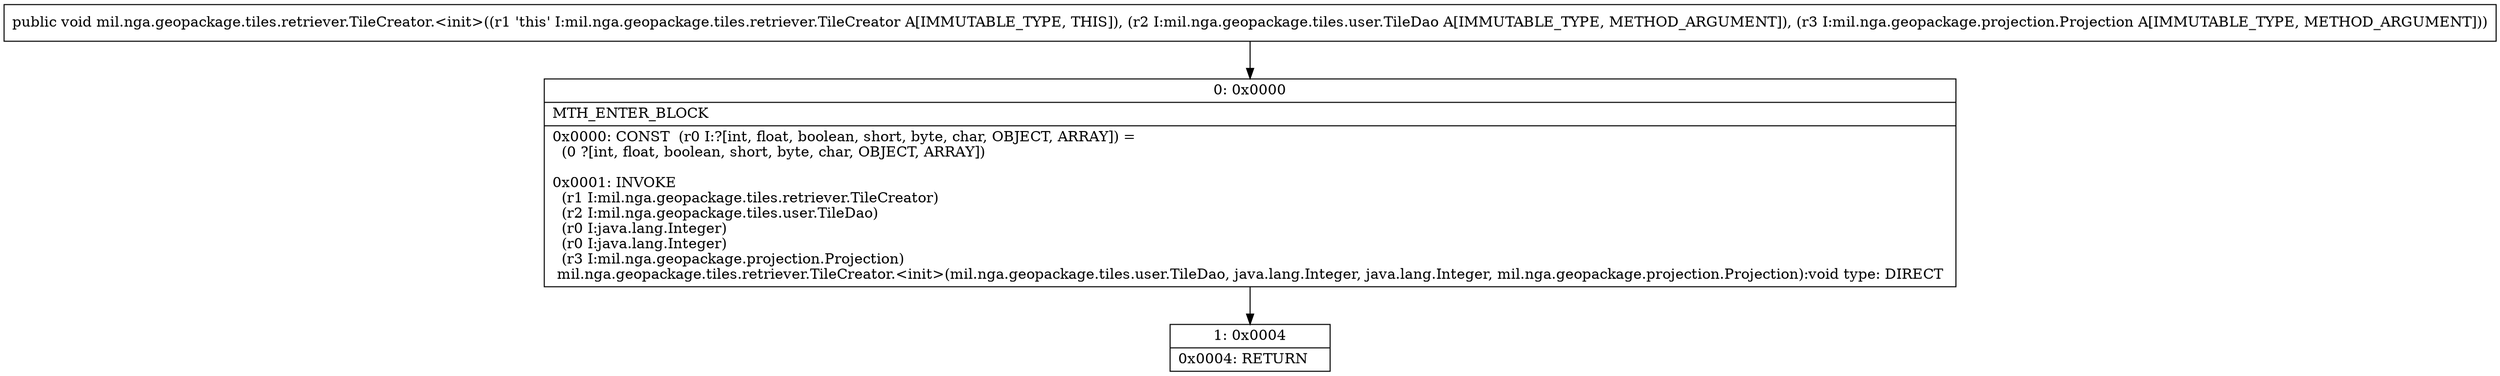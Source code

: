 digraph "CFG formil.nga.geopackage.tiles.retriever.TileCreator.\<init\>(Lmil\/nga\/geopackage\/tiles\/user\/TileDao;Lmil\/nga\/geopackage\/projection\/Projection;)V" {
Node_0 [shape=record,label="{0\:\ 0x0000|MTH_ENTER_BLOCK\l|0x0000: CONST  (r0 I:?[int, float, boolean, short, byte, char, OBJECT, ARRAY]) = \l  (0 ?[int, float, boolean, short, byte, char, OBJECT, ARRAY])\l \l0x0001: INVOKE  \l  (r1 I:mil.nga.geopackage.tiles.retriever.TileCreator)\l  (r2 I:mil.nga.geopackage.tiles.user.TileDao)\l  (r0 I:java.lang.Integer)\l  (r0 I:java.lang.Integer)\l  (r3 I:mil.nga.geopackage.projection.Projection)\l mil.nga.geopackage.tiles.retriever.TileCreator.\<init\>(mil.nga.geopackage.tiles.user.TileDao, java.lang.Integer, java.lang.Integer, mil.nga.geopackage.projection.Projection):void type: DIRECT \l}"];
Node_1 [shape=record,label="{1\:\ 0x0004|0x0004: RETURN   \l}"];
MethodNode[shape=record,label="{public void mil.nga.geopackage.tiles.retriever.TileCreator.\<init\>((r1 'this' I:mil.nga.geopackage.tiles.retriever.TileCreator A[IMMUTABLE_TYPE, THIS]), (r2 I:mil.nga.geopackage.tiles.user.TileDao A[IMMUTABLE_TYPE, METHOD_ARGUMENT]), (r3 I:mil.nga.geopackage.projection.Projection A[IMMUTABLE_TYPE, METHOD_ARGUMENT])) }"];
MethodNode -> Node_0;
Node_0 -> Node_1;
}

